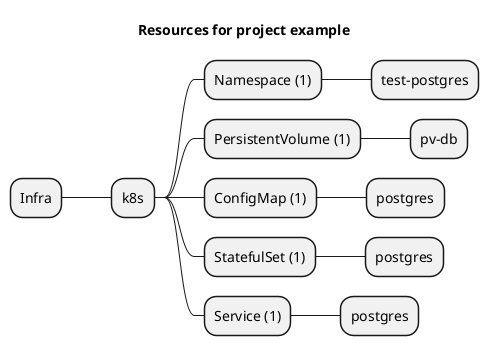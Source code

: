@startmindmap
title Resources for project example
skinparam monochrome true
+ Infra
++ k8s
+++ Namespace (1)
++++ test-postgres
+++ PersistentVolume (1)
++++ pv-db
+++ ConfigMap (1)
++++ postgres
+++ StatefulSet (1)
++++ postgres
+++ Service (1)
++++ postgres
@endmindmap
